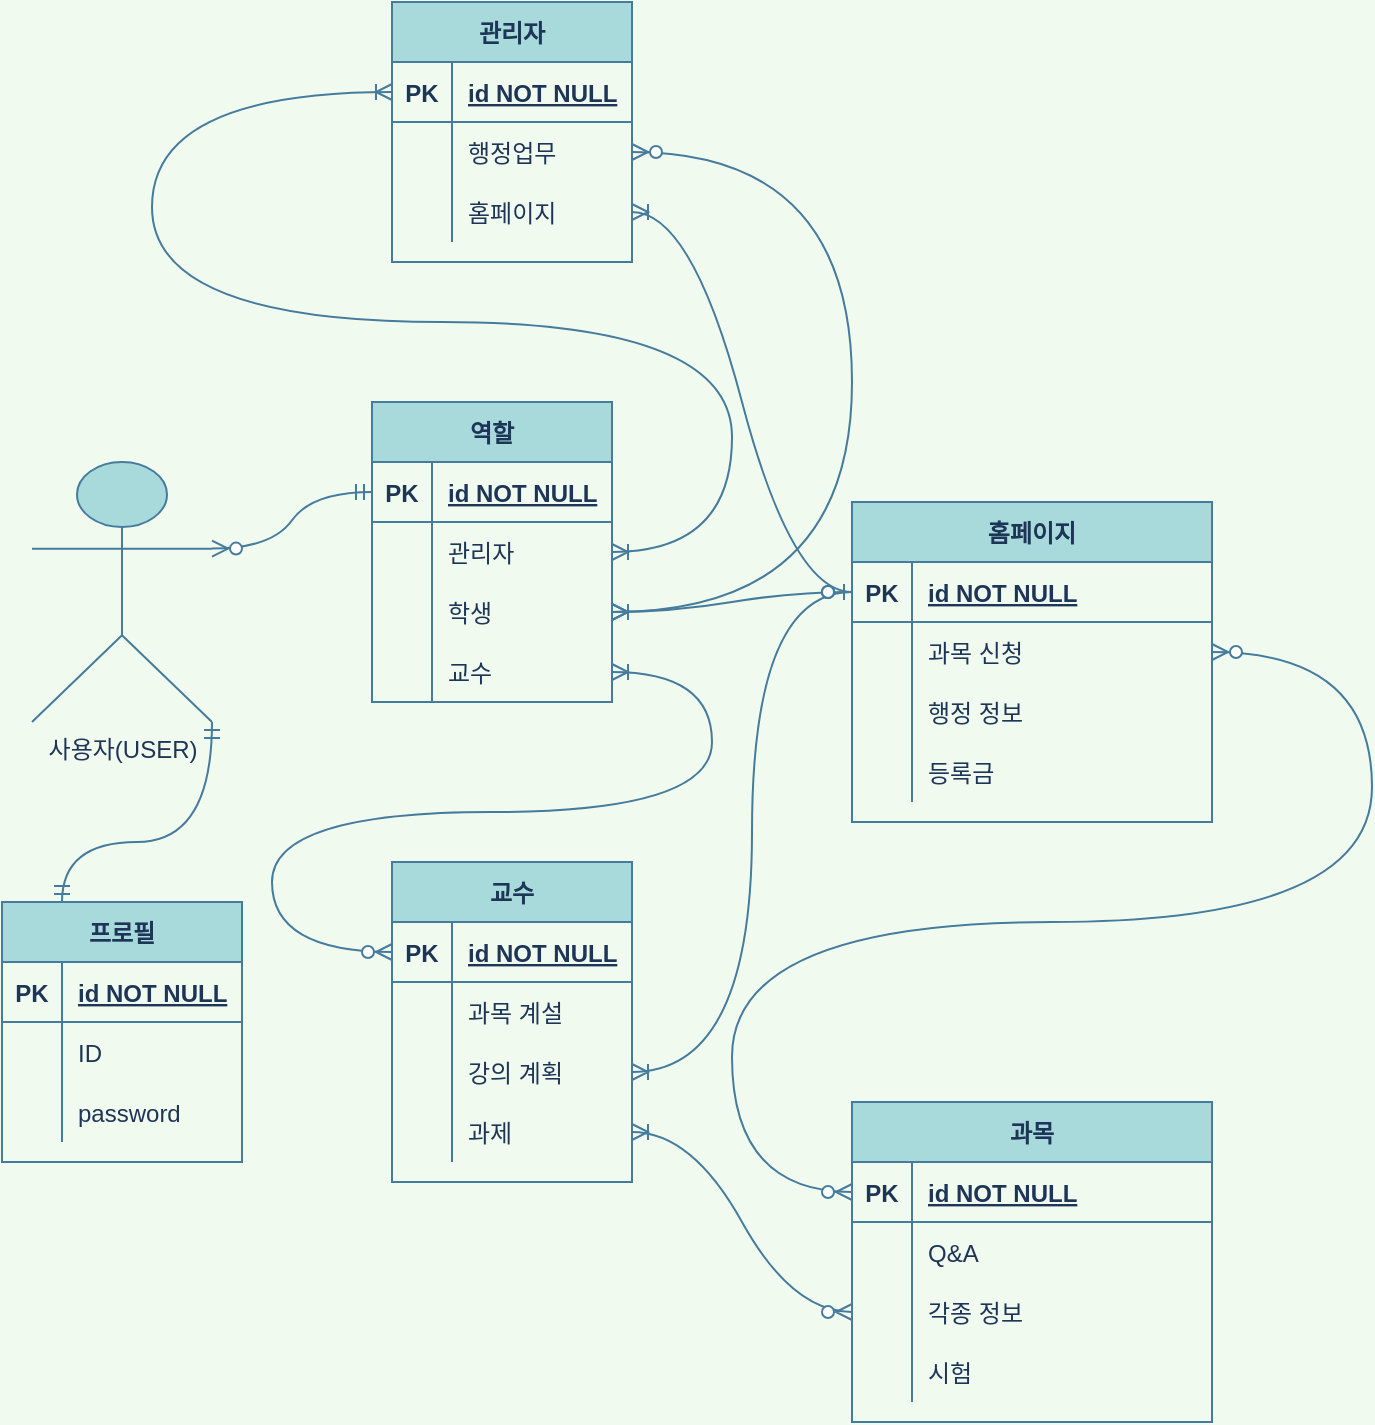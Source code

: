 <mxfile version="20.2.6" type="google"><diagram id="l6CgZz00mGcuvSZiMYwQ" name="페이지-1"><mxGraphModel grid="1" page="1" gridSize="10" guides="1" tooltips="1" connect="1" arrows="1" fold="1" pageScale="1" pageWidth="827" pageHeight="1169" background="#F1FAEE" math="0" shadow="0"><root><mxCell id="0"/><mxCell id="1" parent="0"/><mxCell id="rnyuR0KS1pdcQXDGDPcJ-1" value="사용자(USER)" style="shape=umlActor;verticalLabelPosition=bottom;verticalAlign=top;html=1;outlineConnect=0;fillColor=#A8DADC;strokeColor=#457B9D;fontColor=#1D3557;" vertex="1" parent="1"><mxGeometry x="30" y="380" width="90" height="130" as="geometry"/></mxCell><mxCell id="rnyuR0KS1pdcQXDGDPcJ-2" value="프로필" style="shape=table;startSize=30;container=1;collapsible=1;childLayout=tableLayout;fixedRows=1;rowLines=0;fontStyle=1;align=center;resizeLast=1;fillColor=#A8DADC;strokeColor=#457B9D;fontColor=#1D3557;" vertex="1" parent="1"><mxGeometry x="15" y="600" width="120" height="130" as="geometry"/></mxCell><mxCell id="rnyuR0KS1pdcQXDGDPcJ-3" value="" style="shape=tableRow;horizontal=0;startSize=0;swimlaneHead=0;swimlaneBody=0;fillColor=none;collapsible=0;dropTarget=0;points=[[0,0.5],[1,0.5]];portConstraint=eastwest;top=0;left=0;right=0;bottom=1;strokeColor=#457B9D;fontColor=#1D3557;" vertex="1" parent="rnyuR0KS1pdcQXDGDPcJ-2"><mxGeometry y="30" width="120" height="30" as="geometry"/></mxCell><mxCell id="rnyuR0KS1pdcQXDGDPcJ-4" value="PK" style="shape=partialRectangle;connectable=0;fillColor=none;top=0;left=0;bottom=0;right=0;fontStyle=1;overflow=hidden;strokeColor=#457B9D;fontColor=#1D3557;" vertex="1" parent="rnyuR0KS1pdcQXDGDPcJ-3"><mxGeometry width="30" height="30" as="geometry"><mxRectangle width="30" height="30" as="alternateBounds"/></mxGeometry></mxCell><mxCell id="rnyuR0KS1pdcQXDGDPcJ-5" value="id NOT NULL" style="shape=partialRectangle;connectable=0;fillColor=none;top=0;left=0;bottom=0;right=0;align=left;spacingLeft=6;fontStyle=5;overflow=hidden;strokeColor=#457B9D;fontColor=#1D3557;" vertex="1" parent="rnyuR0KS1pdcQXDGDPcJ-3"><mxGeometry x="30" width="90" height="30" as="geometry"><mxRectangle width="90" height="30" as="alternateBounds"/></mxGeometry></mxCell><mxCell id="rnyuR0KS1pdcQXDGDPcJ-6" value="" style="shape=tableRow;horizontal=0;startSize=0;swimlaneHead=0;swimlaneBody=0;fillColor=none;collapsible=0;dropTarget=0;points=[[0,0.5],[1,0.5]];portConstraint=eastwest;top=0;left=0;right=0;bottom=0;strokeColor=#457B9D;fontColor=#1D3557;" vertex="1" parent="rnyuR0KS1pdcQXDGDPcJ-2"><mxGeometry y="60" width="120" height="30" as="geometry"/></mxCell><mxCell id="rnyuR0KS1pdcQXDGDPcJ-7" value="" style="shape=partialRectangle;connectable=0;fillColor=none;top=0;left=0;bottom=0;right=0;editable=1;overflow=hidden;strokeColor=#457B9D;fontColor=#1D3557;" vertex="1" parent="rnyuR0KS1pdcQXDGDPcJ-6"><mxGeometry width="30" height="30" as="geometry"><mxRectangle width="30" height="30" as="alternateBounds"/></mxGeometry></mxCell><mxCell id="rnyuR0KS1pdcQXDGDPcJ-8" value="ID" style="shape=partialRectangle;connectable=0;fillColor=none;top=0;left=0;bottom=0;right=0;align=left;spacingLeft=6;overflow=hidden;strokeColor=#457B9D;fontColor=#1D3557;" vertex="1" parent="rnyuR0KS1pdcQXDGDPcJ-6"><mxGeometry x="30" width="90" height="30" as="geometry"><mxRectangle width="90" height="30" as="alternateBounds"/></mxGeometry></mxCell><mxCell id="rnyuR0KS1pdcQXDGDPcJ-9" value="" style="shape=tableRow;horizontal=0;startSize=0;swimlaneHead=0;swimlaneBody=0;fillColor=none;collapsible=0;dropTarget=0;points=[[0,0.5],[1,0.5]];portConstraint=eastwest;top=0;left=0;right=0;bottom=0;strokeColor=#457B9D;fontColor=#1D3557;" vertex="1" parent="rnyuR0KS1pdcQXDGDPcJ-2"><mxGeometry y="90" width="120" height="30" as="geometry"/></mxCell><mxCell id="rnyuR0KS1pdcQXDGDPcJ-10" value="" style="shape=partialRectangle;connectable=0;fillColor=none;top=0;left=0;bottom=0;right=0;editable=1;overflow=hidden;strokeColor=#457B9D;fontColor=#1D3557;" vertex="1" parent="rnyuR0KS1pdcQXDGDPcJ-9"><mxGeometry width="30" height="30" as="geometry"><mxRectangle width="30" height="30" as="alternateBounds"/></mxGeometry></mxCell><mxCell id="rnyuR0KS1pdcQXDGDPcJ-11" value="password" style="shape=partialRectangle;connectable=0;fillColor=none;top=0;left=0;bottom=0;right=0;align=left;spacingLeft=6;overflow=hidden;strokeColor=#457B9D;fontColor=#1D3557;" vertex="1" parent="rnyuR0KS1pdcQXDGDPcJ-9"><mxGeometry x="30" width="90" height="30" as="geometry"><mxRectangle width="90" height="30" as="alternateBounds"/></mxGeometry></mxCell><mxCell id="rnyuR0KS1pdcQXDGDPcJ-15" value="" style="edgeStyle=orthogonalEdgeStyle;fontSize=12;html=1;endArrow=ERmandOne;startArrow=ERmandOne;rounded=0;curved=1;exitX=0.25;exitY=0;exitDx=0;exitDy=0;entryX=1;entryY=1;entryDx=0;entryDy=0;entryPerimeter=0;labelBackgroundColor=#F1FAEE;strokeColor=#457B9D;fontColor=#1D3557;" edge="1" parent="1" source="rnyuR0KS1pdcQXDGDPcJ-2" target="rnyuR0KS1pdcQXDGDPcJ-1"><mxGeometry width="100" height="100" relative="1" as="geometry"><mxPoint x="350" y="610" as="sourcePoint"/><mxPoint x="450" y="510" as="targetPoint"/><Array as="points"><mxPoint x="45" y="570"/><mxPoint x="120" y="570"/></Array></mxGeometry></mxCell><mxCell id="rnyuR0KS1pdcQXDGDPcJ-16" value="역할" style="shape=table;startSize=30;container=1;collapsible=1;childLayout=tableLayout;fixedRows=1;rowLines=0;fontStyle=1;align=center;resizeLast=1;fillColor=#A8DADC;strokeColor=#457B9D;fontColor=#1D3557;" vertex="1" parent="1"><mxGeometry x="200" y="350" width="120" height="150" as="geometry"/></mxCell><mxCell id="rnyuR0KS1pdcQXDGDPcJ-17" value="" style="shape=tableRow;horizontal=0;startSize=0;swimlaneHead=0;swimlaneBody=0;fillColor=none;collapsible=0;dropTarget=0;points=[[0,0.5],[1,0.5]];portConstraint=eastwest;top=0;left=0;right=0;bottom=1;strokeColor=#457B9D;fontColor=#1D3557;" vertex="1" parent="rnyuR0KS1pdcQXDGDPcJ-16"><mxGeometry y="30" width="120" height="30" as="geometry"/></mxCell><mxCell id="rnyuR0KS1pdcQXDGDPcJ-18" value="PK" style="shape=partialRectangle;connectable=0;fillColor=none;top=0;left=0;bottom=0;right=0;fontStyle=1;overflow=hidden;strokeColor=#457B9D;fontColor=#1D3557;" vertex="1" parent="rnyuR0KS1pdcQXDGDPcJ-17"><mxGeometry width="30" height="30" as="geometry"><mxRectangle width="30" height="30" as="alternateBounds"/></mxGeometry></mxCell><mxCell id="rnyuR0KS1pdcQXDGDPcJ-19" value="id NOT NULL" style="shape=partialRectangle;connectable=0;fillColor=none;top=0;left=0;bottom=0;right=0;align=left;spacingLeft=6;fontStyle=5;overflow=hidden;strokeColor=#457B9D;fontColor=#1D3557;" vertex="1" parent="rnyuR0KS1pdcQXDGDPcJ-17"><mxGeometry x="30" width="90" height="30" as="geometry"><mxRectangle width="90" height="30" as="alternateBounds"/></mxGeometry></mxCell><mxCell id="rnyuR0KS1pdcQXDGDPcJ-20" value="" style="shape=tableRow;horizontal=0;startSize=0;swimlaneHead=0;swimlaneBody=0;fillColor=none;collapsible=0;dropTarget=0;points=[[0,0.5],[1,0.5]];portConstraint=eastwest;top=0;left=0;right=0;bottom=0;strokeColor=#457B9D;fontColor=#1D3557;" vertex="1" parent="rnyuR0KS1pdcQXDGDPcJ-16"><mxGeometry y="60" width="120" height="30" as="geometry"/></mxCell><mxCell id="rnyuR0KS1pdcQXDGDPcJ-21" value="" style="shape=partialRectangle;connectable=0;fillColor=none;top=0;left=0;bottom=0;right=0;editable=1;overflow=hidden;strokeColor=#457B9D;fontColor=#1D3557;" vertex="1" parent="rnyuR0KS1pdcQXDGDPcJ-20"><mxGeometry width="30" height="30" as="geometry"><mxRectangle width="30" height="30" as="alternateBounds"/></mxGeometry></mxCell><mxCell id="rnyuR0KS1pdcQXDGDPcJ-22" value="관리자" style="shape=partialRectangle;connectable=0;fillColor=none;top=0;left=0;bottom=0;right=0;align=left;spacingLeft=6;overflow=hidden;strokeColor=#457B9D;fontColor=#1D3557;" vertex="1" parent="rnyuR0KS1pdcQXDGDPcJ-20"><mxGeometry x="30" width="90" height="30" as="geometry"><mxRectangle width="90" height="30" as="alternateBounds"/></mxGeometry></mxCell><mxCell id="rnyuR0KS1pdcQXDGDPcJ-23" value="" style="shape=tableRow;horizontal=0;startSize=0;swimlaneHead=0;swimlaneBody=0;fillColor=none;collapsible=0;dropTarget=0;points=[[0,0.5],[1,0.5]];portConstraint=eastwest;top=0;left=0;right=0;bottom=0;strokeColor=#457B9D;fontColor=#1D3557;" vertex="1" parent="rnyuR0KS1pdcQXDGDPcJ-16"><mxGeometry y="90" width="120" height="30" as="geometry"/></mxCell><mxCell id="rnyuR0KS1pdcQXDGDPcJ-24" value="" style="shape=partialRectangle;connectable=0;fillColor=none;top=0;left=0;bottom=0;right=0;editable=1;overflow=hidden;strokeColor=#457B9D;fontColor=#1D3557;" vertex="1" parent="rnyuR0KS1pdcQXDGDPcJ-23"><mxGeometry width="30" height="30" as="geometry"><mxRectangle width="30" height="30" as="alternateBounds"/></mxGeometry></mxCell><mxCell id="rnyuR0KS1pdcQXDGDPcJ-25" value="학생" style="shape=partialRectangle;connectable=0;fillColor=none;top=0;left=0;bottom=0;right=0;align=left;spacingLeft=6;overflow=hidden;strokeColor=#457B9D;fontColor=#1D3557;" vertex="1" parent="rnyuR0KS1pdcQXDGDPcJ-23"><mxGeometry x="30" width="90" height="30" as="geometry"><mxRectangle width="90" height="30" as="alternateBounds"/></mxGeometry></mxCell><mxCell id="rnyuR0KS1pdcQXDGDPcJ-29" value="" style="shape=tableRow;horizontal=0;startSize=0;swimlaneHead=0;swimlaneBody=0;fillColor=none;collapsible=0;dropTarget=0;points=[[0,0.5],[1,0.5]];portConstraint=eastwest;top=0;left=0;right=0;bottom=0;strokeColor=#457B9D;fontColor=#1D3557;" vertex="1" parent="rnyuR0KS1pdcQXDGDPcJ-16"><mxGeometry y="120" width="120" height="30" as="geometry"/></mxCell><mxCell id="rnyuR0KS1pdcQXDGDPcJ-30" value="" style="shape=partialRectangle;connectable=0;fillColor=none;top=0;left=0;bottom=0;right=0;editable=1;overflow=hidden;strokeColor=#457B9D;fontColor=#1D3557;" vertex="1" parent="rnyuR0KS1pdcQXDGDPcJ-29"><mxGeometry width="30" height="30" as="geometry"><mxRectangle width="30" height="30" as="alternateBounds"/></mxGeometry></mxCell><mxCell id="rnyuR0KS1pdcQXDGDPcJ-31" value="교수" style="shape=partialRectangle;connectable=0;fillColor=none;top=0;left=0;bottom=0;right=0;align=left;spacingLeft=6;overflow=hidden;strokeColor=#457B9D;fontColor=#1D3557;" vertex="1" parent="rnyuR0KS1pdcQXDGDPcJ-29"><mxGeometry x="30" width="90" height="30" as="geometry"><mxRectangle width="90" height="30" as="alternateBounds"/></mxGeometry></mxCell><mxCell id="rnyuR0KS1pdcQXDGDPcJ-33" value="" style="edgeStyle=entityRelationEdgeStyle;fontSize=12;html=1;endArrow=ERzeroToMany;startArrow=ERmandOne;rounded=0;curved=1;entryX=1;entryY=0.333;entryDx=0;entryDy=0;entryPerimeter=0;exitX=0;exitY=0.5;exitDx=0;exitDy=0;labelBackgroundColor=#F1FAEE;strokeColor=#457B9D;fontColor=#1D3557;" edge="1" parent="1" source="rnyuR0KS1pdcQXDGDPcJ-17" target="rnyuR0KS1pdcQXDGDPcJ-1"><mxGeometry width="100" height="100" relative="1" as="geometry"><mxPoint x="130" y="300" as="sourcePoint"/><mxPoint x="350" y="610" as="targetPoint"/></mxGeometry></mxCell><mxCell id="rnyuR0KS1pdcQXDGDPcJ-37" value="교수" style="shape=table;startSize=30;container=1;collapsible=1;childLayout=tableLayout;fixedRows=1;rowLines=0;fontStyle=1;align=center;resizeLast=1;fillColor=#A8DADC;strokeColor=#457B9D;fontColor=#1D3557;" vertex="1" parent="1"><mxGeometry x="210" y="580" width="120" height="160" as="geometry"/></mxCell><mxCell id="rnyuR0KS1pdcQXDGDPcJ-38" value="" style="shape=tableRow;horizontal=0;startSize=0;swimlaneHead=0;swimlaneBody=0;fillColor=none;collapsible=0;dropTarget=0;points=[[0,0.5],[1,0.5]];portConstraint=eastwest;top=0;left=0;right=0;bottom=1;strokeColor=#457B9D;fontColor=#1D3557;" vertex="1" parent="rnyuR0KS1pdcQXDGDPcJ-37"><mxGeometry y="30" width="120" height="30" as="geometry"/></mxCell><mxCell id="rnyuR0KS1pdcQXDGDPcJ-39" value="PK" style="shape=partialRectangle;connectable=0;fillColor=none;top=0;left=0;bottom=0;right=0;fontStyle=1;overflow=hidden;strokeColor=#457B9D;fontColor=#1D3557;" vertex="1" parent="rnyuR0KS1pdcQXDGDPcJ-38"><mxGeometry width="30" height="30" as="geometry"><mxRectangle width="30" height="30" as="alternateBounds"/></mxGeometry></mxCell><mxCell id="rnyuR0KS1pdcQXDGDPcJ-40" value="id NOT NULL" style="shape=partialRectangle;connectable=0;fillColor=none;top=0;left=0;bottom=0;right=0;align=left;spacingLeft=6;fontStyle=5;overflow=hidden;strokeColor=#457B9D;fontColor=#1D3557;" vertex="1" parent="rnyuR0KS1pdcQXDGDPcJ-38"><mxGeometry x="30" width="90" height="30" as="geometry"><mxRectangle width="90" height="30" as="alternateBounds"/></mxGeometry></mxCell><mxCell id="rnyuR0KS1pdcQXDGDPcJ-41" value="" style="shape=tableRow;horizontal=0;startSize=0;swimlaneHead=0;swimlaneBody=0;fillColor=none;collapsible=0;dropTarget=0;points=[[0,0.5],[1,0.5]];portConstraint=eastwest;top=0;left=0;right=0;bottom=0;strokeColor=#457B9D;fontColor=#1D3557;" vertex="1" parent="rnyuR0KS1pdcQXDGDPcJ-37"><mxGeometry y="60" width="120" height="30" as="geometry"/></mxCell><mxCell id="rnyuR0KS1pdcQXDGDPcJ-42" value="" style="shape=partialRectangle;connectable=0;fillColor=none;top=0;left=0;bottom=0;right=0;editable=1;overflow=hidden;strokeColor=#457B9D;fontColor=#1D3557;" vertex="1" parent="rnyuR0KS1pdcQXDGDPcJ-41"><mxGeometry width="30" height="30" as="geometry"><mxRectangle width="30" height="30" as="alternateBounds"/></mxGeometry></mxCell><mxCell id="rnyuR0KS1pdcQXDGDPcJ-43" value="과목 계설" style="shape=partialRectangle;connectable=0;fillColor=none;top=0;left=0;bottom=0;right=0;align=left;spacingLeft=6;overflow=hidden;strokeColor=#457B9D;fontColor=#1D3557;" vertex="1" parent="rnyuR0KS1pdcQXDGDPcJ-41"><mxGeometry x="30" width="90" height="30" as="geometry"><mxRectangle width="90" height="30" as="alternateBounds"/></mxGeometry></mxCell><mxCell id="rnyuR0KS1pdcQXDGDPcJ-44" value="" style="shape=tableRow;horizontal=0;startSize=0;swimlaneHead=0;swimlaneBody=0;fillColor=none;collapsible=0;dropTarget=0;points=[[0,0.5],[1,0.5]];portConstraint=eastwest;top=0;left=0;right=0;bottom=0;strokeColor=#457B9D;fontColor=#1D3557;" vertex="1" parent="rnyuR0KS1pdcQXDGDPcJ-37"><mxGeometry y="90" width="120" height="30" as="geometry"/></mxCell><mxCell id="rnyuR0KS1pdcQXDGDPcJ-45" value="" style="shape=partialRectangle;connectable=0;fillColor=none;top=0;left=0;bottom=0;right=0;editable=1;overflow=hidden;strokeColor=#457B9D;fontColor=#1D3557;" vertex="1" parent="rnyuR0KS1pdcQXDGDPcJ-44"><mxGeometry width="30" height="30" as="geometry"><mxRectangle width="30" height="30" as="alternateBounds"/></mxGeometry></mxCell><mxCell id="rnyuR0KS1pdcQXDGDPcJ-46" value="강의 계획" style="shape=partialRectangle;connectable=0;fillColor=none;top=0;left=0;bottom=0;right=0;align=left;spacingLeft=6;overflow=hidden;strokeColor=#457B9D;fontColor=#1D3557;" vertex="1" parent="rnyuR0KS1pdcQXDGDPcJ-44"><mxGeometry x="30" width="90" height="30" as="geometry"><mxRectangle width="90" height="30" as="alternateBounds"/></mxGeometry></mxCell><mxCell id="rnyuR0KS1pdcQXDGDPcJ-47" value="" style="shape=tableRow;horizontal=0;startSize=0;swimlaneHead=0;swimlaneBody=0;fillColor=none;collapsible=0;dropTarget=0;points=[[0,0.5],[1,0.5]];portConstraint=eastwest;top=0;left=0;right=0;bottom=0;strokeColor=#457B9D;fontColor=#1D3557;" vertex="1" parent="rnyuR0KS1pdcQXDGDPcJ-37"><mxGeometry y="120" width="120" height="30" as="geometry"/></mxCell><mxCell id="rnyuR0KS1pdcQXDGDPcJ-48" value="" style="shape=partialRectangle;connectable=0;fillColor=none;top=0;left=0;bottom=0;right=0;editable=1;overflow=hidden;strokeColor=#457B9D;fontColor=#1D3557;" vertex="1" parent="rnyuR0KS1pdcQXDGDPcJ-47"><mxGeometry width="30" height="30" as="geometry"><mxRectangle width="30" height="30" as="alternateBounds"/></mxGeometry></mxCell><mxCell id="rnyuR0KS1pdcQXDGDPcJ-49" value="과제" style="shape=partialRectangle;connectable=0;fillColor=none;top=0;left=0;bottom=0;right=0;align=left;spacingLeft=6;overflow=hidden;strokeColor=#457B9D;fontColor=#1D3557;" vertex="1" parent="rnyuR0KS1pdcQXDGDPcJ-47"><mxGeometry x="30" width="90" height="30" as="geometry"><mxRectangle width="90" height="30" as="alternateBounds"/></mxGeometry></mxCell><mxCell id="rnyuR0KS1pdcQXDGDPcJ-64" value="관리자" style="shape=table;startSize=30;container=1;collapsible=1;childLayout=tableLayout;fixedRows=1;rowLines=0;fontStyle=1;align=center;resizeLast=1;fillColor=#A8DADC;strokeColor=#457B9D;fontColor=#1D3557;" vertex="1" parent="1"><mxGeometry x="210" y="150" width="120" height="130" as="geometry"/></mxCell><mxCell id="rnyuR0KS1pdcQXDGDPcJ-65" value="" style="shape=tableRow;horizontal=0;startSize=0;swimlaneHead=0;swimlaneBody=0;fillColor=none;collapsible=0;dropTarget=0;points=[[0,0.5],[1,0.5]];portConstraint=eastwest;top=0;left=0;right=0;bottom=1;strokeColor=#457B9D;fontColor=#1D3557;" vertex="1" parent="rnyuR0KS1pdcQXDGDPcJ-64"><mxGeometry y="30" width="120" height="30" as="geometry"/></mxCell><mxCell id="rnyuR0KS1pdcQXDGDPcJ-66" value="PK" style="shape=partialRectangle;connectable=0;fillColor=none;top=0;left=0;bottom=0;right=0;fontStyle=1;overflow=hidden;strokeColor=#457B9D;fontColor=#1D3557;" vertex="1" parent="rnyuR0KS1pdcQXDGDPcJ-65"><mxGeometry width="30" height="30" as="geometry"><mxRectangle width="30" height="30" as="alternateBounds"/></mxGeometry></mxCell><mxCell id="rnyuR0KS1pdcQXDGDPcJ-67" value="id NOT NULL" style="shape=partialRectangle;connectable=0;fillColor=none;top=0;left=0;bottom=0;right=0;align=left;spacingLeft=6;fontStyle=5;overflow=hidden;strokeColor=#457B9D;fontColor=#1D3557;" vertex="1" parent="rnyuR0KS1pdcQXDGDPcJ-65"><mxGeometry x="30" width="90" height="30" as="geometry"><mxRectangle width="90" height="30" as="alternateBounds"/></mxGeometry></mxCell><mxCell id="rnyuR0KS1pdcQXDGDPcJ-68" value="" style="shape=tableRow;horizontal=0;startSize=0;swimlaneHead=0;swimlaneBody=0;fillColor=none;collapsible=0;dropTarget=0;points=[[0,0.5],[1,0.5]];portConstraint=eastwest;top=0;left=0;right=0;bottom=0;strokeColor=#457B9D;fontColor=#1D3557;" vertex="1" parent="rnyuR0KS1pdcQXDGDPcJ-64"><mxGeometry y="60" width="120" height="30" as="geometry"/></mxCell><mxCell id="rnyuR0KS1pdcQXDGDPcJ-69" value="" style="shape=partialRectangle;connectable=0;fillColor=none;top=0;left=0;bottom=0;right=0;editable=1;overflow=hidden;strokeColor=#457B9D;fontColor=#1D3557;" vertex="1" parent="rnyuR0KS1pdcQXDGDPcJ-68"><mxGeometry width="30" height="30" as="geometry"><mxRectangle width="30" height="30" as="alternateBounds"/></mxGeometry></mxCell><mxCell id="rnyuR0KS1pdcQXDGDPcJ-70" value="행정업무 " style="shape=partialRectangle;connectable=0;fillColor=none;top=0;left=0;bottom=0;right=0;align=left;spacingLeft=6;overflow=hidden;strokeColor=#457B9D;fontColor=#1D3557;" vertex="1" parent="rnyuR0KS1pdcQXDGDPcJ-68"><mxGeometry x="30" width="90" height="30" as="geometry"><mxRectangle width="90" height="30" as="alternateBounds"/></mxGeometry></mxCell><mxCell id="rnyuR0KS1pdcQXDGDPcJ-71" value="" style="shape=tableRow;horizontal=0;startSize=0;swimlaneHead=0;swimlaneBody=0;fillColor=none;collapsible=0;dropTarget=0;points=[[0,0.5],[1,0.5]];portConstraint=eastwest;top=0;left=0;right=0;bottom=0;strokeColor=#457B9D;fontColor=#1D3557;" vertex="1" parent="rnyuR0KS1pdcQXDGDPcJ-64"><mxGeometry y="90" width="120" height="30" as="geometry"/></mxCell><mxCell id="rnyuR0KS1pdcQXDGDPcJ-72" value="" style="shape=partialRectangle;connectable=0;fillColor=none;top=0;left=0;bottom=0;right=0;editable=1;overflow=hidden;strokeColor=#457B9D;fontColor=#1D3557;" vertex="1" parent="rnyuR0KS1pdcQXDGDPcJ-71"><mxGeometry width="30" height="30" as="geometry"><mxRectangle width="30" height="30" as="alternateBounds"/></mxGeometry></mxCell><mxCell id="rnyuR0KS1pdcQXDGDPcJ-73" value="홈페이지" style="shape=partialRectangle;connectable=0;fillColor=none;top=0;left=0;bottom=0;right=0;align=left;spacingLeft=6;overflow=hidden;strokeColor=#457B9D;fontColor=#1D3557;" vertex="1" parent="rnyuR0KS1pdcQXDGDPcJ-71"><mxGeometry x="30" width="90" height="30" as="geometry"><mxRectangle width="90" height="30" as="alternateBounds"/></mxGeometry></mxCell><mxCell id="rnyuR0KS1pdcQXDGDPcJ-77" value="" style="edgeStyle=orthogonalEdgeStyle;fontSize=12;html=1;endArrow=ERoneToMany;startArrow=ERzeroToOne;rounded=0;curved=1;entryX=1;entryY=0.5;entryDx=0;entryDy=0;exitX=0;exitY=0.5;exitDx=0;exitDy=0;labelBackgroundColor=#F1FAEE;strokeColor=#457B9D;fontColor=#1D3557;" edge="1" parent="1" source="rnyuR0KS1pdcQXDGDPcJ-82" target="rnyuR0KS1pdcQXDGDPcJ-44"><mxGeometry width="100" height="100" relative="1" as="geometry"><mxPoint x="400" y="730" as="sourcePoint"/><mxPoint x="350" y="610" as="targetPoint"/><Array as="points"><mxPoint x="390" y="445"/><mxPoint x="390" y="685"/></Array></mxGeometry></mxCell><mxCell id="rnyuR0KS1pdcQXDGDPcJ-81" value="홈페이지" style="shape=table;startSize=30;container=1;collapsible=1;childLayout=tableLayout;fixedRows=1;rowLines=0;fontStyle=1;align=center;resizeLast=1;fillColor=#A8DADC;strokeColor=#457B9D;fontColor=#1D3557;" vertex="1" parent="1"><mxGeometry x="440" y="400" width="180" height="160" as="geometry"/></mxCell><mxCell id="rnyuR0KS1pdcQXDGDPcJ-82" value="" style="shape=tableRow;horizontal=0;startSize=0;swimlaneHead=0;swimlaneBody=0;fillColor=none;collapsible=0;dropTarget=0;points=[[0,0.5],[1,0.5]];portConstraint=eastwest;top=0;left=0;right=0;bottom=1;strokeColor=#457B9D;fontColor=#1D3557;" vertex="1" parent="rnyuR0KS1pdcQXDGDPcJ-81"><mxGeometry y="30" width="180" height="30" as="geometry"/></mxCell><mxCell id="rnyuR0KS1pdcQXDGDPcJ-83" value="PK" style="shape=partialRectangle;connectable=0;fillColor=none;top=0;left=0;bottom=0;right=0;fontStyle=1;overflow=hidden;strokeColor=#457B9D;fontColor=#1D3557;" vertex="1" parent="rnyuR0KS1pdcQXDGDPcJ-82"><mxGeometry width="30" height="30" as="geometry"><mxRectangle width="30" height="30" as="alternateBounds"/></mxGeometry></mxCell><mxCell id="rnyuR0KS1pdcQXDGDPcJ-84" value="id NOT NULL" style="shape=partialRectangle;connectable=0;fillColor=none;top=0;left=0;bottom=0;right=0;align=left;spacingLeft=6;fontStyle=5;overflow=hidden;strokeColor=#457B9D;fontColor=#1D3557;" vertex="1" parent="rnyuR0KS1pdcQXDGDPcJ-82"><mxGeometry x="30" width="150" height="30" as="geometry"><mxRectangle width="150" height="30" as="alternateBounds"/></mxGeometry></mxCell><mxCell id="rnyuR0KS1pdcQXDGDPcJ-85" value="" style="shape=tableRow;horizontal=0;startSize=0;swimlaneHead=0;swimlaneBody=0;fillColor=none;collapsible=0;dropTarget=0;points=[[0,0.5],[1,0.5]];portConstraint=eastwest;top=0;left=0;right=0;bottom=0;strokeColor=#457B9D;fontColor=#1D3557;" vertex="1" parent="rnyuR0KS1pdcQXDGDPcJ-81"><mxGeometry y="60" width="180" height="30" as="geometry"/></mxCell><mxCell id="rnyuR0KS1pdcQXDGDPcJ-86" value="" style="shape=partialRectangle;connectable=0;fillColor=none;top=0;left=0;bottom=0;right=0;editable=1;overflow=hidden;strokeColor=#457B9D;fontColor=#1D3557;" vertex="1" parent="rnyuR0KS1pdcQXDGDPcJ-85"><mxGeometry width="30" height="30" as="geometry"><mxRectangle width="30" height="30" as="alternateBounds"/></mxGeometry></mxCell><mxCell id="rnyuR0KS1pdcQXDGDPcJ-87" value="과목 신청" style="shape=partialRectangle;connectable=0;fillColor=none;top=0;left=0;bottom=0;right=0;align=left;spacingLeft=6;overflow=hidden;strokeColor=#457B9D;fontColor=#1D3557;" vertex="1" parent="rnyuR0KS1pdcQXDGDPcJ-85"><mxGeometry x="30" width="150" height="30" as="geometry"><mxRectangle width="150" height="30" as="alternateBounds"/></mxGeometry></mxCell><mxCell id="rnyuR0KS1pdcQXDGDPcJ-88" value="" style="shape=tableRow;horizontal=0;startSize=0;swimlaneHead=0;swimlaneBody=0;fillColor=none;collapsible=0;dropTarget=0;points=[[0,0.5],[1,0.5]];portConstraint=eastwest;top=0;left=0;right=0;bottom=0;strokeColor=#457B9D;fontColor=#1D3557;" vertex="1" parent="rnyuR0KS1pdcQXDGDPcJ-81"><mxGeometry y="90" width="180" height="30" as="geometry"/></mxCell><mxCell id="rnyuR0KS1pdcQXDGDPcJ-89" value="" style="shape=partialRectangle;connectable=0;fillColor=none;top=0;left=0;bottom=0;right=0;editable=1;overflow=hidden;strokeColor=#457B9D;fontColor=#1D3557;" vertex="1" parent="rnyuR0KS1pdcQXDGDPcJ-88"><mxGeometry width="30" height="30" as="geometry"><mxRectangle width="30" height="30" as="alternateBounds"/></mxGeometry></mxCell><mxCell id="rnyuR0KS1pdcQXDGDPcJ-90" value="행정 정보" style="shape=partialRectangle;connectable=0;fillColor=none;top=0;left=0;bottom=0;right=0;align=left;spacingLeft=6;overflow=hidden;strokeColor=#457B9D;fontColor=#1D3557;" vertex="1" parent="rnyuR0KS1pdcQXDGDPcJ-88"><mxGeometry x="30" width="150" height="30" as="geometry"><mxRectangle width="150" height="30" as="alternateBounds"/></mxGeometry></mxCell><mxCell id="rnyuR0KS1pdcQXDGDPcJ-91" value="" style="shape=tableRow;horizontal=0;startSize=0;swimlaneHead=0;swimlaneBody=0;fillColor=none;collapsible=0;dropTarget=0;points=[[0,0.5],[1,0.5]];portConstraint=eastwest;top=0;left=0;right=0;bottom=0;strokeColor=#457B9D;fontColor=#1D3557;" vertex="1" parent="rnyuR0KS1pdcQXDGDPcJ-81"><mxGeometry y="120" width="180" height="30" as="geometry"/></mxCell><mxCell id="rnyuR0KS1pdcQXDGDPcJ-92" value="" style="shape=partialRectangle;connectable=0;fillColor=none;top=0;left=0;bottom=0;right=0;editable=1;overflow=hidden;strokeColor=#457B9D;fontColor=#1D3557;" vertex="1" parent="rnyuR0KS1pdcQXDGDPcJ-91"><mxGeometry width="30" height="30" as="geometry"><mxRectangle width="30" height="30" as="alternateBounds"/></mxGeometry></mxCell><mxCell id="rnyuR0KS1pdcQXDGDPcJ-93" value="등록금" style="shape=partialRectangle;connectable=0;fillColor=none;top=0;left=0;bottom=0;right=0;align=left;spacingLeft=6;overflow=hidden;strokeColor=#457B9D;fontColor=#1D3557;" vertex="1" parent="rnyuR0KS1pdcQXDGDPcJ-91"><mxGeometry x="30" width="150" height="30" as="geometry"><mxRectangle width="150" height="30" as="alternateBounds"/></mxGeometry></mxCell><mxCell id="rnyuR0KS1pdcQXDGDPcJ-94" value="" style="edgeStyle=orthogonalEdgeStyle;fontSize=12;html=1;endArrow=ERoneToMany;startArrow=ERzeroToMany;rounded=0;curved=1;entryX=1;entryY=0.5;entryDx=0;entryDy=0;exitX=0;exitY=0.5;exitDx=0;exitDy=0;labelBackgroundColor=#F1FAEE;strokeColor=#457B9D;fontColor=#1D3557;" edge="1" parent="1" source="rnyuR0KS1pdcQXDGDPcJ-38" target="rnyuR0KS1pdcQXDGDPcJ-29"><mxGeometry width="100" height="100" relative="1" as="geometry"><mxPoint x="140" y="620" as="sourcePoint"/><mxPoint x="240" y="520" as="targetPoint"/><Array as="points"><mxPoint x="150" y="625"/><mxPoint x="150" y="555"/><mxPoint x="370" y="555"/><mxPoint x="370" y="485"/></Array></mxGeometry></mxCell><mxCell id="rnyuR0KS1pdcQXDGDPcJ-95" value="" style="edgeStyle=entityRelationEdgeStyle;fontSize=12;html=1;endArrow=ERoneToMany;startArrow=ERzeroToOne;rounded=0;curved=1;entryX=1;entryY=0.5;entryDx=0;entryDy=0;exitX=0;exitY=0.5;exitDx=0;exitDy=0;labelBackgroundColor=#F1FAEE;strokeColor=#457B9D;fontColor=#1D3557;" edge="1" parent="1" source="rnyuR0KS1pdcQXDGDPcJ-82" target="rnyuR0KS1pdcQXDGDPcJ-23"><mxGeometry width="100" height="100" relative="1" as="geometry"><mxPoint x="350" y="610" as="sourcePoint"/><mxPoint x="450" y="510" as="targetPoint"/></mxGeometry></mxCell><mxCell id="rnyuR0KS1pdcQXDGDPcJ-96" value="" style="edgeStyle=orthogonalEdgeStyle;fontSize=12;html=1;endArrow=ERoneToMany;startArrow=ERoneToMany;rounded=0;curved=1;exitX=1;exitY=0.5;exitDx=0;exitDy=0;entryX=0;entryY=0.5;entryDx=0;entryDy=0;labelBackgroundColor=#F1FAEE;strokeColor=#457B9D;fontColor=#1D3557;" edge="1" parent="1" source="rnyuR0KS1pdcQXDGDPcJ-20" target="rnyuR0KS1pdcQXDGDPcJ-65"><mxGeometry width="100" height="100" relative="1" as="geometry"><mxPoint x="350" y="360" as="sourcePoint"/><mxPoint x="450" y="260" as="targetPoint"/><Array as="points"><mxPoint x="380" y="425"/><mxPoint x="380" y="310"/><mxPoint x="90" y="310"/><mxPoint x="90" y="195"/></Array></mxGeometry></mxCell><mxCell id="rnyuR0KS1pdcQXDGDPcJ-97" value="" style="edgeStyle=entityRelationEdgeStyle;fontSize=12;html=1;endArrow=ERoneToMany;startArrow=ERzeroToOne;rounded=0;curved=1;entryX=1;entryY=0.5;entryDx=0;entryDy=0;exitX=0;exitY=0.5;exitDx=0;exitDy=0;labelBackgroundColor=#F1FAEE;strokeColor=#457B9D;fontColor=#1D3557;" edge="1" parent="1" source="rnyuR0KS1pdcQXDGDPcJ-82" target="rnyuR0KS1pdcQXDGDPcJ-71"><mxGeometry width="100" height="100" relative="1" as="geometry"><mxPoint x="400" y="350" as="sourcePoint"/><mxPoint x="500" y="250" as="targetPoint"/></mxGeometry></mxCell><mxCell id="rnyuR0KS1pdcQXDGDPcJ-98" value="과목" style="shape=table;startSize=30;container=1;collapsible=1;childLayout=tableLayout;fixedRows=1;rowLines=0;fontStyle=1;align=center;resizeLast=1;fontColor=#1D3557;strokeColor=#457B9D;fillColor=#A8DADC;" vertex="1" parent="1"><mxGeometry x="440" y="700" width="180" height="160" as="geometry"/></mxCell><mxCell id="rnyuR0KS1pdcQXDGDPcJ-99" value="" style="shape=tableRow;horizontal=0;startSize=0;swimlaneHead=0;swimlaneBody=0;fillColor=none;collapsible=0;dropTarget=0;points=[[0,0.5],[1,0.5]];portConstraint=eastwest;top=0;left=0;right=0;bottom=1;fontColor=#1D3557;strokeColor=#457B9D;" vertex="1" parent="rnyuR0KS1pdcQXDGDPcJ-98"><mxGeometry y="30" width="180" height="30" as="geometry"/></mxCell><mxCell id="rnyuR0KS1pdcQXDGDPcJ-100" value="PK" style="shape=partialRectangle;connectable=0;fillColor=none;top=0;left=0;bottom=0;right=0;fontStyle=1;overflow=hidden;fontColor=#1D3557;strokeColor=#457B9D;" vertex="1" parent="rnyuR0KS1pdcQXDGDPcJ-99"><mxGeometry width="30" height="30" as="geometry"><mxRectangle width="30" height="30" as="alternateBounds"/></mxGeometry></mxCell><mxCell id="rnyuR0KS1pdcQXDGDPcJ-101" value="id NOT NULL" style="shape=partialRectangle;connectable=0;fillColor=none;top=0;left=0;bottom=0;right=0;align=left;spacingLeft=6;fontStyle=5;overflow=hidden;fontColor=#1D3557;strokeColor=#457B9D;" vertex="1" parent="rnyuR0KS1pdcQXDGDPcJ-99"><mxGeometry x="30" width="150" height="30" as="geometry"><mxRectangle width="150" height="30" as="alternateBounds"/></mxGeometry></mxCell><mxCell id="rnyuR0KS1pdcQXDGDPcJ-102" value="" style="shape=tableRow;horizontal=0;startSize=0;swimlaneHead=0;swimlaneBody=0;fillColor=none;collapsible=0;dropTarget=0;points=[[0,0.5],[1,0.5]];portConstraint=eastwest;top=0;left=0;right=0;bottom=0;fontColor=#1D3557;strokeColor=#457B9D;" vertex="1" parent="rnyuR0KS1pdcQXDGDPcJ-98"><mxGeometry y="60" width="180" height="30" as="geometry"/></mxCell><mxCell id="rnyuR0KS1pdcQXDGDPcJ-103" value="" style="shape=partialRectangle;connectable=0;fillColor=none;top=0;left=0;bottom=0;right=0;editable=1;overflow=hidden;fontColor=#1D3557;strokeColor=#457B9D;" vertex="1" parent="rnyuR0KS1pdcQXDGDPcJ-102"><mxGeometry width="30" height="30" as="geometry"><mxRectangle width="30" height="30" as="alternateBounds"/></mxGeometry></mxCell><mxCell id="rnyuR0KS1pdcQXDGDPcJ-104" value="Q&amp;A" style="shape=partialRectangle;connectable=0;fillColor=none;top=0;left=0;bottom=0;right=0;align=left;spacingLeft=6;overflow=hidden;fontColor=#1D3557;strokeColor=#457B9D;" vertex="1" parent="rnyuR0KS1pdcQXDGDPcJ-102"><mxGeometry x="30" width="150" height="30" as="geometry"><mxRectangle width="150" height="30" as="alternateBounds"/></mxGeometry></mxCell><mxCell id="rnyuR0KS1pdcQXDGDPcJ-105" value="" style="shape=tableRow;horizontal=0;startSize=0;swimlaneHead=0;swimlaneBody=0;fillColor=none;collapsible=0;dropTarget=0;points=[[0,0.5],[1,0.5]];portConstraint=eastwest;top=0;left=0;right=0;bottom=0;fontColor=#1D3557;strokeColor=#457B9D;" vertex="1" parent="rnyuR0KS1pdcQXDGDPcJ-98"><mxGeometry y="90" width="180" height="30" as="geometry"/></mxCell><mxCell id="rnyuR0KS1pdcQXDGDPcJ-106" value="" style="shape=partialRectangle;connectable=0;fillColor=none;top=0;left=0;bottom=0;right=0;editable=1;overflow=hidden;fontColor=#1D3557;strokeColor=#457B9D;" vertex="1" parent="rnyuR0KS1pdcQXDGDPcJ-105"><mxGeometry width="30" height="30" as="geometry"><mxRectangle width="30" height="30" as="alternateBounds"/></mxGeometry></mxCell><mxCell id="rnyuR0KS1pdcQXDGDPcJ-107" value="각종 정보" style="shape=partialRectangle;connectable=0;fillColor=none;top=0;left=0;bottom=0;right=0;align=left;spacingLeft=6;overflow=hidden;fontColor=#1D3557;strokeColor=#457B9D;" vertex="1" parent="rnyuR0KS1pdcQXDGDPcJ-105"><mxGeometry x="30" width="150" height="30" as="geometry"><mxRectangle width="150" height="30" as="alternateBounds"/></mxGeometry></mxCell><mxCell id="rnyuR0KS1pdcQXDGDPcJ-108" value="" style="shape=tableRow;horizontal=0;startSize=0;swimlaneHead=0;swimlaneBody=0;fillColor=none;collapsible=0;dropTarget=0;points=[[0,0.5],[1,0.5]];portConstraint=eastwest;top=0;left=0;right=0;bottom=0;fontColor=#1D3557;strokeColor=#457B9D;" vertex="1" parent="rnyuR0KS1pdcQXDGDPcJ-98"><mxGeometry y="120" width="180" height="30" as="geometry"/></mxCell><mxCell id="rnyuR0KS1pdcQXDGDPcJ-109" value="" style="shape=partialRectangle;connectable=0;fillColor=none;top=0;left=0;bottom=0;right=0;editable=1;overflow=hidden;fontColor=#1D3557;strokeColor=#457B9D;" vertex="1" parent="rnyuR0KS1pdcQXDGDPcJ-108"><mxGeometry width="30" height="30" as="geometry"><mxRectangle width="30" height="30" as="alternateBounds"/></mxGeometry></mxCell><mxCell id="rnyuR0KS1pdcQXDGDPcJ-110" value="시험" style="shape=partialRectangle;connectable=0;fillColor=none;top=0;left=0;bottom=0;right=0;align=left;spacingLeft=6;overflow=hidden;fontColor=#1D3557;strokeColor=#457B9D;" vertex="1" parent="rnyuR0KS1pdcQXDGDPcJ-108"><mxGeometry x="30" width="150" height="30" as="geometry"><mxRectangle width="150" height="30" as="alternateBounds"/></mxGeometry></mxCell><mxCell id="rnyuR0KS1pdcQXDGDPcJ-111" value="" style="edgeStyle=orthogonalEdgeStyle;fontSize=12;html=1;endArrow=ERzeroToMany;endFill=1;startArrow=ERzeroToMany;rounded=0;fontColor=#1D3557;strokeColor=#457B9D;fillColor=#A8DADC;exitX=1;exitY=0.5;exitDx=0;exitDy=0;entryX=0;entryY=0.5;entryDx=0;entryDy=0;curved=1;" edge="1" parent="1" source="rnyuR0KS1pdcQXDGDPcJ-85" target="rnyuR0KS1pdcQXDGDPcJ-99"><mxGeometry width="100" height="100" relative="1" as="geometry"><mxPoint x="640" y="585" as="sourcePoint"/><mxPoint x="740" y="485" as="targetPoint"/><Array as="points"><mxPoint x="700" y="475"/><mxPoint x="700" y="610"/><mxPoint x="380" y="610"/><mxPoint x="380" y="745"/></Array></mxGeometry></mxCell><mxCell id="rnyuR0KS1pdcQXDGDPcJ-112" value="" style="edgeStyle=entityRelationEdgeStyle;fontSize=12;html=1;endArrow=ERoneToMany;startArrow=ERzeroToMany;rounded=0;fontColor=#1D3557;strokeColor=#457B9D;fillColor=#A8DADC;curved=1;exitX=0;exitY=0.5;exitDx=0;exitDy=0;entryX=1;entryY=0.5;entryDx=0;entryDy=0;" edge="1" parent="1" source="rnyuR0KS1pdcQXDGDPcJ-105" target="rnyuR0KS1pdcQXDGDPcJ-47"><mxGeometry width="100" height="100" relative="1" as="geometry"><mxPoint x="240" y="900" as="sourcePoint"/><mxPoint x="340" y="800" as="targetPoint"/></mxGeometry></mxCell><mxCell id="rnyuR0KS1pdcQXDGDPcJ-113" value="" style="edgeStyle=orthogonalEdgeStyle;fontSize=12;html=1;endArrow=ERoneToMany;startArrow=ERzeroToMany;rounded=0;fontColor=#1D3557;strokeColor=#457B9D;fillColor=#A8DADC;curved=1;entryX=1;entryY=0.5;entryDx=0;entryDy=0;exitX=1;exitY=0.5;exitDx=0;exitDy=0;" edge="1" parent="1" source="rnyuR0KS1pdcQXDGDPcJ-68" target="rnyuR0KS1pdcQXDGDPcJ-23"><mxGeometry width="100" height="100" relative="1" as="geometry"><mxPoint x="480" y="220" as="sourcePoint"/><mxPoint x="580" y="150" as="targetPoint"/><Array as="points"><mxPoint x="440" y="225"/><mxPoint x="440" y="455"/></Array></mxGeometry></mxCell></root></mxGraphModel></diagram></mxfile>